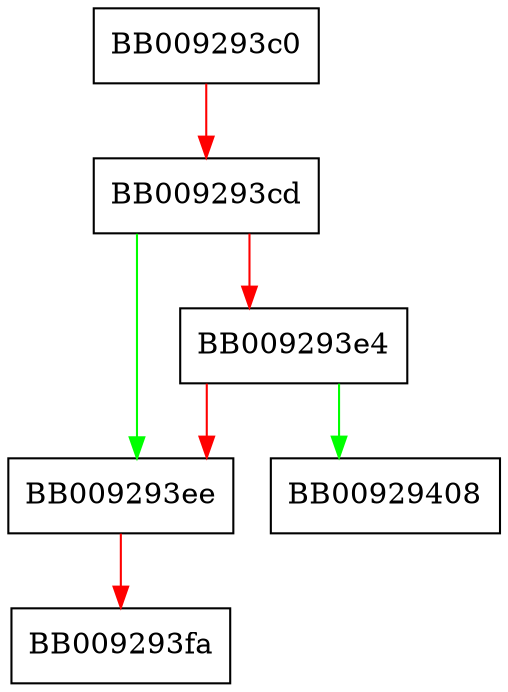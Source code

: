 digraph _Unwind_SetGR {
  node [shape="box"];
  graph [splines=ortho];
  BB009293c0 -> BB009293cd [color="red"];
  BB009293cd -> BB009293ee [color="green"];
  BB009293cd -> BB009293e4 [color="red"];
  BB009293e4 -> BB00929408 [color="green"];
  BB009293e4 -> BB009293ee [color="red"];
  BB009293ee -> BB009293fa [color="red"];
}